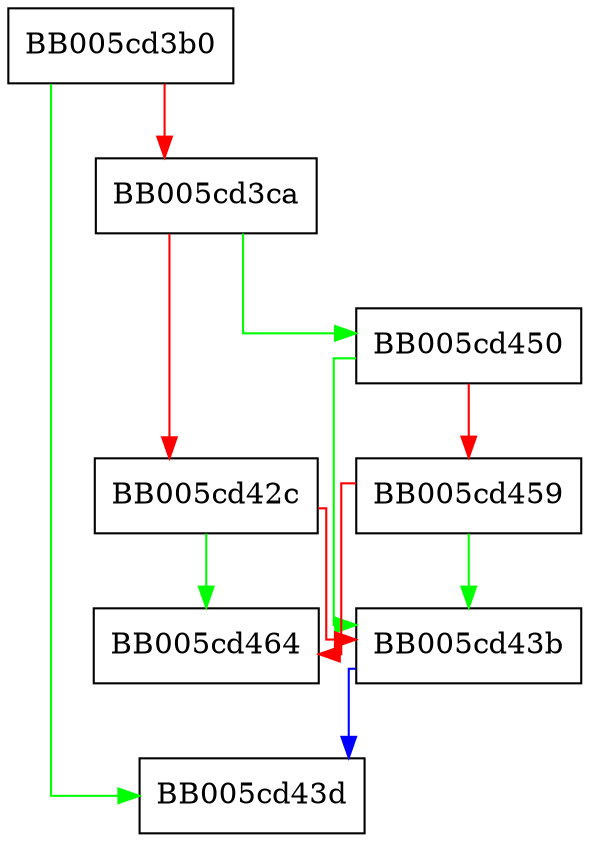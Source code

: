 digraph EVP_MAC_CTX_get_mac_size {
  node [shape="box"];
  graph [splines=ortho];
  BB005cd3b0 -> BB005cd43d [color="green"];
  BB005cd3b0 -> BB005cd3ca [color="red"];
  BB005cd3ca -> BB005cd450 [color="green"];
  BB005cd3ca -> BB005cd42c [color="red"];
  BB005cd42c -> BB005cd464 [color="green"];
  BB005cd42c -> BB005cd43b [color="red"];
  BB005cd43b -> BB005cd43d [color="blue"];
  BB005cd450 -> BB005cd43b [color="green"];
  BB005cd450 -> BB005cd459 [color="red"];
  BB005cd459 -> BB005cd43b [color="green"];
  BB005cd459 -> BB005cd464 [color="red"];
}